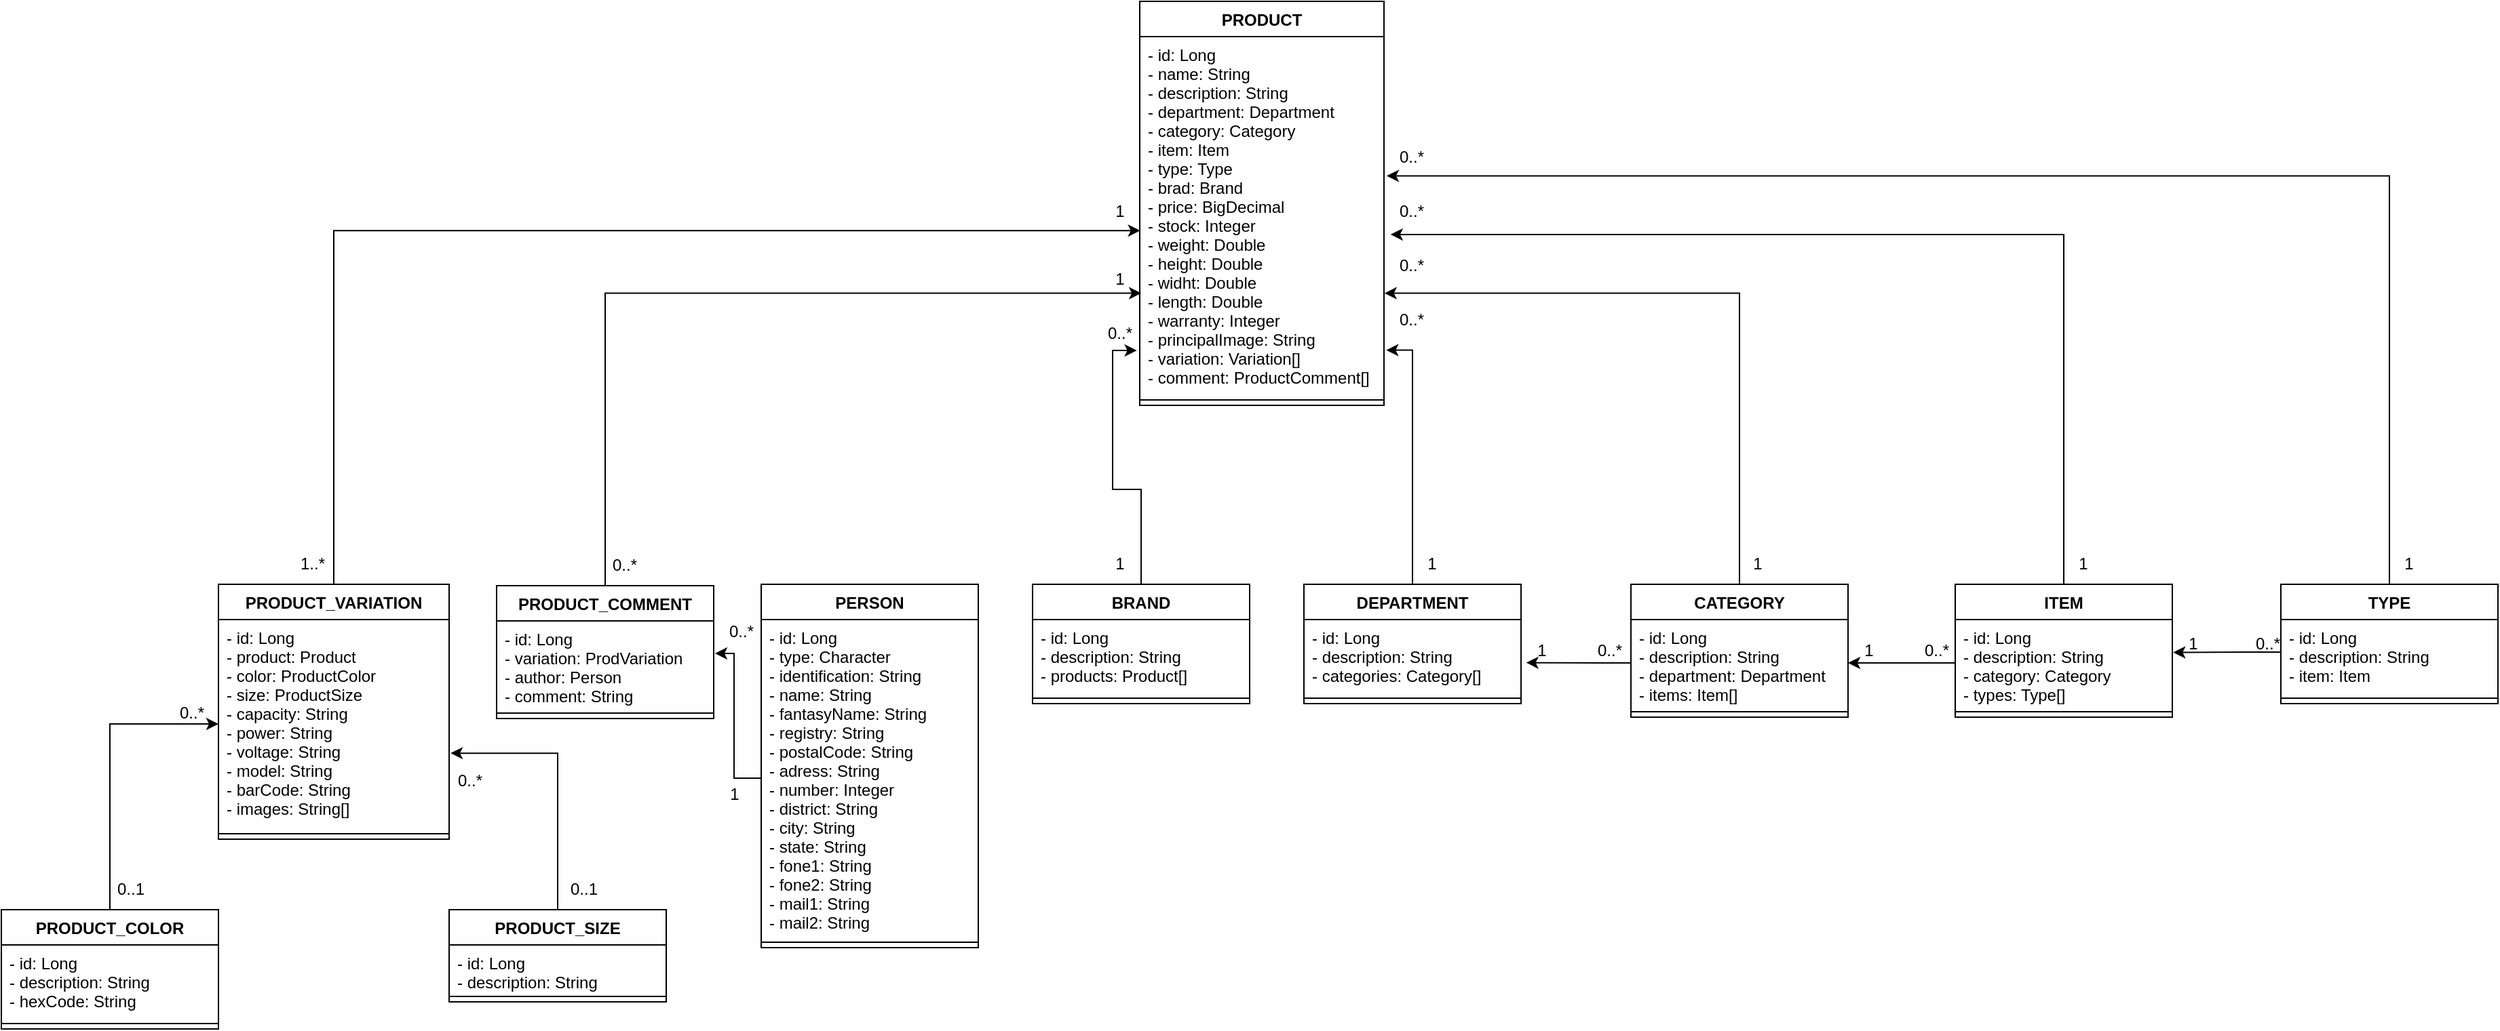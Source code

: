 <mxfile version="20.8.20" type="github">
  <diagram id="C5RBs43oDa-KdzZeNtuy" name="Page-1">
    <mxGraphModel dx="1760" dy="952" grid="1" gridSize="10" guides="1" tooltips="1" connect="1" arrows="1" fold="1" page="1" pageScale="1" pageWidth="827" pageHeight="1169" math="0" shadow="0">
      <root>
        <mxCell id="WIyWlLk6GJQsqaUBKTNV-0" />
        <mxCell id="WIyWlLk6GJQsqaUBKTNV-1" parent="WIyWlLk6GJQsqaUBKTNV-0" />
        <mxCell id="UHiKsa5GbivfbWqM_ncp-61" style="edgeStyle=orthogonalEdgeStyle;rounded=0;orthogonalLoop=1;jettySize=auto;html=1;entryX=0.006;entryY=0.717;entryDx=0;entryDy=0;entryPerimeter=0;" edge="1" parent="WIyWlLk6GJQsqaUBKTNV-1" source="Ii8GX6Vr4R39RekFGL5Y-0" target="UHiKsa5GbivfbWqM_ncp-39">
          <mxGeometry relative="1" as="geometry" />
        </mxCell>
        <mxCell id="Ii8GX6Vr4R39RekFGL5Y-0" value="PRODUCT_COMMENT" style="swimlane;fontStyle=1;align=center;verticalAlign=top;childLayout=stackLayout;horizontal=1;startSize=26;horizontalStack=0;resizeParent=1;resizeParentMax=0;resizeLast=0;collapsible=1;marginBottom=0;" parent="WIyWlLk6GJQsqaUBKTNV-1" vertex="1">
          <mxGeometry x="686" y="471" width="160" height="98" as="geometry" />
        </mxCell>
        <mxCell id="Ii8GX6Vr4R39RekFGL5Y-1" value="- id: Long&#xa;- variation: ProdVariation&#xa;- author: Person&#xa;- comment: String" style="text;strokeColor=none;fillColor=none;align=left;verticalAlign=top;spacingLeft=4;spacingRight=4;overflow=hidden;rotatable=0;points=[[0,0.5],[1,0.5]];portConstraint=eastwest;" parent="Ii8GX6Vr4R39RekFGL5Y-0" vertex="1">
          <mxGeometry y="26" width="160" height="64" as="geometry" />
        </mxCell>
        <mxCell id="Ii8GX6Vr4R39RekFGL5Y-2" value="" style="line;strokeWidth=1;fillColor=none;align=left;verticalAlign=middle;spacingTop=-1;spacingLeft=3;spacingRight=3;rotatable=0;labelPosition=right;points=[];portConstraint=eastwest;strokeColor=inherit;" parent="Ii8GX6Vr4R39RekFGL5Y-0" vertex="1">
          <mxGeometry y="90" width="160" height="8" as="geometry" />
        </mxCell>
        <mxCell id="UHiKsa5GbivfbWqM_ncp-63" style="edgeStyle=orthogonalEdgeStyle;rounded=0;orthogonalLoop=1;jettySize=auto;html=1;entryX=1.006;entryY=0.64;entryDx=0;entryDy=0;entryPerimeter=0;" edge="1" parent="WIyWlLk6GJQsqaUBKTNV-1" source="Ii8GX6Vr4R39RekFGL5Y-4" target="Ii8GX6Vr4R39RekFGL5Y-11">
          <mxGeometry relative="1" as="geometry" />
        </mxCell>
        <mxCell id="Ii8GX6Vr4R39RekFGL5Y-4" value="PRODUCT_SIZE" style="swimlane;fontStyle=1;align=center;verticalAlign=top;childLayout=stackLayout;horizontal=1;startSize=26;horizontalStack=0;resizeParent=1;resizeParentMax=0;resizeLast=0;collapsible=1;marginBottom=0;" parent="WIyWlLk6GJQsqaUBKTNV-1" vertex="1">
          <mxGeometry x="651" y="710" width="160" height="68" as="geometry" />
        </mxCell>
        <mxCell id="Ii8GX6Vr4R39RekFGL5Y-5" value="- id: Long&#xa;- description: String" style="text;strokeColor=none;fillColor=none;align=left;verticalAlign=top;spacingLeft=4;spacingRight=4;overflow=hidden;rotatable=0;points=[[0,0.5],[1,0.5]];portConstraint=eastwest;" parent="Ii8GX6Vr4R39RekFGL5Y-4" vertex="1">
          <mxGeometry y="26" width="160" height="34" as="geometry" />
        </mxCell>
        <mxCell id="Ii8GX6Vr4R39RekFGL5Y-6" value="" style="line;strokeWidth=1;fillColor=none;align=left;verticalAlign=middle;spacingTop=-1;spacingLeft=3;spacingRight=3;rotatable=0;labelPosition=right;points=[];portConstraint=eastwest;strokeColor=inherit;" parent="Ii8GX6Vr4R39RekFGL5Y-4" vertex="1">
          <mxGeometry y="60" width="160" height="8" as="geometry" />
        </mxCell>
        <mxCell id="Ii8GX6Vr4R39RekFGL5Y-17" style="edgeStyle=orthogonalEdgeStyle;rounded=0;orthogonalLoop=1;jettySize=auto;html=1;entryX=0;entryY=0.5;entryDx=0;entryDy=0;" parent="WIyWlLk6GJQsqaUBKTNV-1" source="Ii8GX6Vr4R39RekFGL5Y-7" target="Ii8GX6Vr4R39RekFGL5Y-11" edge="1">
          <mxGeometry relative="1" as="geometry" />
        </mxCell>
        <mxCell id="Ii8GX6Vr4R39RekFGL5Y-7" value="PRODUCT_COLOR" style="swimlane;fontStyle=1;align=center;verticalAlign=top;childLayout=stackLayout;horizontal=1;startSize=26;horizontalStack=0;resizeParent=1;resizeParentMax=0;resizeLast=0;collapsible=1;marginBottom=0;" parent="WIyWlLk6GJQsqaUBKTNV-1" vertex="1">
          <mxGeometry x="321" y="710" width="160" height="88" as="geometry" />
        </mxCell>
        <mxCell id="Ii8GX6Vr4R39RekFGL5Y-8" value="- id: Long&#xa;- description: String&#xa;- hexCode: String" style="text;strokeColor=none;fillColor=none;align=left;verticalAlign=top;spacingLeft=4;spacingRight=4;overflow=hidden;rotatable=0;points=[[0,0.5],[1,0.5]];portConstraint=eastwest;" parent="Ii8GX6Vr4R39RekFGL5Y-7" vertex="1">
          <mxGeometry y="26" width="160" height="54" as="geometry" />
        </mxCell>
        <mxCell id="Ii8GX6Vr4R39RekFGL5Y-9" value="" style="line;strokeWidth=1;fillColor=none;align=left;verticalAlign=middle;spacingTop=-1;spacingLeft=3;spacingRight=3;rotatable=0;labelPosition=right;points=[];portConstraint=eastwest;strokeColor=inherit;" parent="Ii8GX6Vr4R39RekFGL5Y-7" vertex="1">
          <mxGeometry y="80" width="160" height="8" as="geometry" />
        </mxCell>
        <mxCell id="UHiKsa5GbivfbWqM_ncp-42" style="edgeStyle=orthogonalEdgeStyle;rounded=0;orthogonalLoop=1;jettySize=auto;html=1;entryX=0.002;entryY=0.542;entryDx=0;entryDy=0;entryPerimeter=0;" edge="1" parent="WIyWlLk6GJQsqaUBKTNV-1" source="Ii8GX6Vr4R39RekFGL5Y-10" target="UHiKsa5GbivfbWqM_ncp-39">
          <mxGeometry relative="1" as="geometry" />
        </mxCell>
        <mxCell id="Ii8GX6Vr4R39RekFGL5Y-10" value="PRODUCT_VARIATION" style="swimlane;fontStyle=1;align=center;verticalAlign=top;childLayout=stackLayout;horizontal=1;startSize=26;horizontalStack=0;resizeParent=1;resizeParentMax=0;resizeLast=0;collapsible=1;marginBottom=0;" parent="WIyWlLk6GJQsqaUBKTNV-1" vertex="1">
          <mxGeometry x="481" y="470" width="170" height="188" as="geometry" />
        </mxCell>
        <mxCell id="Ii8GX6Vr4R39RekFGL5Y-11" value="- id: Long&#xa;- product: Product&#xa;- color: ProductColor&#xa;- size: ProductSize&#xa;- capacity: String&#xa;- power: String&#xa;- voltage: String&#xa;- model: String&#xa;- barCode: String&#xa;- images: String[]" style="text;strokeColor=none;fillColor=none;align=left;verticalAlign=top;spacingLeft=4;spacingRight=4;overflow=hidden;rotatable=0;points=[[0,0.5],[1,0.5]];portConstraint=eastwest;" parent="Ii8GX6Vr4R39RekFGL5Y-10" vertex="1">
          <mxGeometry y="26" width="170" height="154" as="geometry" />
        </mxCell>
        <mxCell id="Ii8GX6Vr4R39RekFGL5Y-12" value="" style="line;strokeWidth=1;fillColor=none;align=left;verticalAlign=middle;spacingTop=-1;spacingLeft=3;spacingRight=3;rotatable=0;labelPosition=right;points=[];portConstraint=eastwest;strokeColor=inherit;" parent="Ii8GX6Vr4R39RekFGL5Y-10" vertex="1">
          <mxGeometry y="180" width="170" height="8" as="geometry" />
        </mxCell>
        <mxCell id="Ii8GX6Vr4R39RekFGL5Y-20" value="0..*" style="text;html=1;align=center;verticalAlign=middle;resizable=0;points=[];autosize=1;strokeColor=none;fillColor=none;" parent="WIyWlLk6GJQsqaUBKTNV-1" vertex="1">
          <mxGeometry x="441" y="550" width="40" height="30" as="geometry" />
        </mxCell>
        <mxCell id="Ii8GX6Vr4R39RekFGL5Y-21" value="0..1" style="text;html=1;align=center;verticalAlign=middle;resizable=0;points=[];autosize=1;strokeColor=none;fillColor=none;" parent="WIyWlLk6GJQsqaUBKTNV-1" vertex="1">
          <mxGeometry x="396" y="680" width="40" height="30" as="geometry" />
        </mxCell>
        <mxCell id="Ii8GX6Vr4R39RekFGL5Y-23" value="0..*" style="text;html=1;align=center;verticalAlign=middle;resizable=0;points=[];autosize=1;strokeColor=none;fillColor=none;" parent="WIyWlLk6GJQsqaUBKTNV-1" vertex="1">
          <mxGeometry x="646" y="600" width="40" height="30" as="geometry" />
        </mxCell>
        <mxCell id="Ii8GX6Vr4R39RekFGL5Y-24" value="0..1" style="text;html=1;align=center;verticalAlign=middle;resizable=0;points=[];autosize=1;strokeColor=none;fillColor=none;" parent="WIyWlLk6GJQsqaUBKTNV-1" vertex="1">
          <mxGeometry x="730" y="680" width="40" height="30" as="geometry" />
        </mxCell>
        <mxCell id="Ii8GX6Vr4R39RekFGL5Y-27" value="0..*" style="text;html=1;align=center;verticalAlign=middle;resizable=0;points=[];autosize=1;strokeColor=none;fillColor=none;" parent="WIyWlLk6GJQsqaUBKTNV-1" vertex="1">
          <mxGeometry x="760" y="441" width="40" height="30" as="geometry" />
        </mxCell>
        <mxCell id="UHiKsa5GbivfbWqM_ncp-0" value="PERSON" style="swimlane;fontStyle=1;align=center;verticalAlign=top;childLayout=stackLayout;horizontal=1;startSize=26;horizontalStack=0;resizeParent=1;resizeParentMax=0;resizeLast=0;collapsible=1;marginBottom=0;" vertex="1" parent="WIyWlLk6GJQsqaUBKTNV-1">
          <mxGeometry x="881" y="470" width="160" height="268" as="geometry" />
        </mxCell>
        <mxCell id="UHiKsa5GbivfbWqM_ncp-1" value="- id: Long&#xa;- type: Character&#xa;- identification: String&#xa;- name: String&#xa;- fantasyName: String&#xa;- registry: String&#xa;- postalCode: String&#xa;- adress: String&#xa;- number: Integer&#xa;- district: String&#xa;- city: String&#xa;- state: String&#xa;- fone1: String&#xa;- fone2: String&#xa;- mail1: String&#xa;- mail2: String" style="text;strokeColor=none;fillColor=none;align=left;verticalAlign=top;spacingLeft=4;spacingRight=4;overflow=hidden;rotatable=0;points=[[0,0.5],[1,0.5]];portConstraint=eastwest;" vertex="1" parent="UHiKsa5GbivfbWqM_ncp-0">
          <mxGeometry y="26" width="160" height="234" as="geometry" />
        </mxCell>
        <mxCell id="UHiKsa5GbivfbWqM_ncp-2" value="" style="line;strokeWidth=1;fillColor=none;align=left;verticalAlign=middle;spacingTop=-1;spacingLeft=3;spacingRight=3;rotatable=0;labelPosition=right;points=[];portConstraint=eastwest;strokeColor=inherit;" vertex="1" parent="UHiKsa5GbivfbWqM_ncp-0">
          <mxGeometry y="260" width="160" height="8" as="geometry" />
        </mxCell>
        <mxCell id="UHiKsa5GbivfbWqM_ncp-4" style="edgeStyle=orthogonalEdgeStyle;rounded=0;orthogonalLoop=1;jettySize=auto;html=1;entryX=1.006;entryY=0.375;entryDx=0;entryDy=0;entryPerimeter=0;" edge="1" parent="WIyWlLk6GJQsqaUBKTNV-1" source="UHiKsa5GbivfbWqM_ncp-1" target="Ii8GX6Vr4R39RekFGL5Y-1">
          <mxGeometry relative="1" as="geometry" />
        </mxCell>
        <mxCell id="UHiKsa5GbivfbWqM_ncp-5" value="1" style="text;html=1;align=center;verticalAlign=middle;resizable=0;points=[];autosize=1;strokeColor=none;fillColor=none;" vertex="1" parent="WIyWlLk6GJQsqaUBKTNV-1">
          <mxGeometry x="1130" y="230" width="30" height="30" as="geometry" />
        </mxCell>
        <mxCell id="UHiKsa5GbivfbWqM_ncp-6" value="0..*" style="text;html=1;align=center;verticalAlign=middle;resizable=0;points=[];autosize=1;strokeColor=none;fillColor=none;" vertex="1" parent="WIyWlLk6GJQsqaUBKTNV-1">
          <mxGeometry x="846" y="490" width="40" height="30" as="geometry" />
        </mxCell>
        <mxCell id="UHiKsa5GbivfbWqM_ncp-60" style="edgeStyle=orthogonalEdgeStyle;rounded=0;orthogonalLoop=1;jettySize=auto;html=1;entryX=-0.012;entryY=0.877;entryDx=0;entryDy=0;entryPerimeter=0;" edge="1" parent="WIyWlLk6GJQsqaUBKTNV-1" source="UHiKsa5GbivfbWqM_ncp-7" target="UHiKsa5GbivfbWqM_ncp-39">
          <mxGeometry relative="1" as="geometry" />
        </mxCell>
        <mxCell id="UHiKsa5GbivfbWqM_ncp-7" value="BRAND" style="swimlane;fontStyle=1;align=center;verticalAlign=top;childLayout=stackLayout;horizontal=1;startSize=26;horizontalStack=0;resizeParent=1;resizeParentMax=0;resizeLast=0;collapsible=1;marginBottom=0;" vertex="1" parent="WIyWlLk6GJQsqaUBKTNV-1">
          <mxGeometry x="1081" y="470" width="160" height="88" as="geometry" />
        </mxCell>
        <mxCell id="UHiKsa5GbivfbWqM_ncp-8" value="- id: Long&#xa;- description: String&#xa;- products: Product[]" style="text;strokeColor=none;fillColor=none;align=left;verticalAlign=top;spacingLeft=4;spacingRight=4;overflow=hidden;rotatable=0;points=[[0,0.5],[1,0.5]];portConstraint=eastwest;" vertex="1" parent="UHiKsa5GbivfbWqM_ncp-7">
          <mxGeometry y="26" width="160" height="54" as="geometry" />
        </mxCell>
        <mxCell id="UHiKsa5GbivfbWqM_ncp-9" value="" style="line;strokeWidth=1;fillColor=none;align=left;verticalAlign=middle;spacingTop=-1;spacingLeft=3;spacingRight=3;rotatable=0;labelPosition=right;points=[];portConstraint=eastwest;strokeColor=inherit;" vertex="1" parent="UHiKsa5GbivfbWqM_ncp-7">
          <mxGeometry y="80" width="160" height="8" as="geometry" />
        </mxCell>
        <mxCell id="UHiKsa5GbivfbWqM_ncp-48" style="edgeStyle=orthogonalEdgeStyle;rounded=0;orthogonalLoop=1;jettySize=auto;html=1;entryX=1.009;entryY=0.876;entryDx=0;entryDy=0;entryPerimeter=0;" edge="1" parent="WIyWlLk6GJQsqaUBKTNV-1" source="UHiKsa5GbivfbWqM_ncp-11" target="UHiKsa5GbivfbWqM_ncp-39">
          <mxGeometry relative="1" as="geometry" />
        </mxCell>
        <mxCell id="UHiKsa5GbivfbWqM_ncp-11" value="DEPARTMENT" style="swimlane;fontStyle=1;align=center;verticalAlign=top;childLayout=stackLayout;horizontal=1;startSize=26;horizontalStack=0;resizeParent=1;resizeParentMax=0;resizeLast=0;collapsible=1;marginBottom=0;" vertex="1" parent="WIyWlLk6GJQsqaUBKTNV-1">
          <mxGeometry x="1281" y="470" width="160" height="88" as="geometry" />
        </mxCell>
        <mxCell id="UHiKsa5GbivfbWqM_ncp-12" value="- id: Long&#xa;- description: String&#xa;- categories: Category[]" style="text;strokeColor=none;fillColor=none;align=left;verticalAlign=top;spacingLeft=4;spacingRight=4;overflow=hidden;rotatable=0;points=[[0,0.5],[1,0.5]];portConstraint=eastwest;" vertex="1" parent="UHiKsa5GbivfbWqM_ncp-11">
          <mxGeometry y="26" width="160" height="54" as="geometry" />
        </mxCell>
        <mxCell id="UHiKsa5GbivfbWqM_ncp-13" value="" style="line;strokeWidth=1;fillColor=none;align=left;verticalAlign=middle;spacingTop=-1;spacingLeft=3;spacingRight=3;rotatable=0;labelPosition=right;points=[];portConstraint=eastwest;strokeColor=inherit;" vertex="1" parent="UHiKsa5GbivfbWqM_ncp-11">
          <mxGeometry y="80" width="160" height="8" as="geometry" />
        </mxCell>
        <mxCell id="UHiKsa5GbivfbWqM_ncp-51" style="edgeStyle=orthogonalEdgeStyle;rounded=0;orthogonalLoop=1;jettySize=auto;html=1;entryX=1.002;entryY=0.717;entryDx=0;entryDy=0;entryPerimeter=0;" edge="1" parent="WIyWlLk6GJQsqaUBKTNV-1" source="UHiKsa5GbivfbWqM_ncp-14" target="UHiKsa5GbivfbWqM_ncp-39">
          <mxGeometry relative="1" as="geometry" />
        </mxCell>
        <mxCell id="UHiKsa5GbivfbWqM_ncp-14" value="CATEGORY" style="swimlane;fontStyle=1;align=center;verticalAlign=top;childLayout=stackLayout;horizontal=1;startSize=26;horizontalStack=0;resizeParent=1;resizeParentMax=0;resizeLast=0;collapsible=1;marginBottom=0;" vertex="1" parent="WIyWlLk6GJQsqaUBKTNV-1">
          <mxGeometry x="1522" y="470" width="160" height="98" as="geometry" />
        </mxCell>
        <mxCell id="UHiKsa5GbivfbWqM_ncp-15" value="- id: Long&#xa;- description: String&#xa;- department: Department&#xa;- items: Item[]" style="text;strokeColor=none;fillColor=none;align=left;verticalAlign=top;spacingLeft=4;spacingRight=4;overflow=hidden;rotatable=0;points=[[0,0.5],[1,0.5]];portConstraint=eastwest;" vertex="1" parent="UHiKsa5GbivfbWqM_ncp-14">
          <mxGeometry y="26" width="160" height="64" as="geometry" />
        </mxCell>
        <mxCell id="UHiKsa5GbivfbWqM_ncp-16" value="" style="line;strokeWidth=1;fillColor=none;align=left;verticalAlign=middle;spacingTop=-1;spacingLeft=3;spacingRight=3;rotatable=0;labelPosition=right;points=[];portConstraint=eastwest;strokeColor=inherit;" vertex="1" parent="UHiKsa5GbivfbWqM_ncp-14">
          <mxGeometry y="90" width="160" height="8" as="geometry" />
        </mxCell>
        <mxCell id="UHiKsa5GbivfbWqM_ncp-54" style="edgeStyle=orthogonalEdgeStyle;rounded=0;orthogonalLoop=1;jettySize=auto;html=1;entryX=1.027;entryY=0.553;entryDx=0;entryDy=0;entryPerimeter=0;" edge="1" parent="WIyWlLk6GJQsqaUBKTNV-1" source="UHiKsa5GbivfbWqM_ncp-17" target="UHiKsa5GbivfbWqM_ncp-39">
          <mxGeometry relative="1" as="geometry" />
        </mxCell>
        <mxCell id="UHiKsa5GbivfbWqM_ncp-17" value="ITEM" style="swimlane;fontStyle=1;align=center;verticalAlign=top;childLayout=stackLayout;horizontal=1;startSize=26;horizontalStack=0;resizeParent=1;resizeParentMax=0;resizeLast=0;collapsible=1;marginBottom=0;" vertex="1" parent="WIyWlLk6GJQsqaUBKTNV-1">
          <mxGeometry x="1761" y="470" width="160" height="98" as="geometry" />
        </mxCell>
        <mxCell id="UHiKsa5GbivfbWqM_ncp-18" value="- id: Long&#xa;- description: String&#xa;- category: Category&#xa;- types: Type[]" style="text;strokeColor=none;fillColor=none;align=left;verticalAlign=top;spacingLeft=4;spacingRight=4;overflow=hidden;rotatable=0;points=[[0,0.5],[1,0.5]];portConstraint=eastwest;" vertex="1" parent="UHiKsa5GbivfbWqM_ncp-17">
          <mxGeometry y="26" width="160" height="64" as="geometry" />
        </mxCell>
        <mxCell id="UHiKsa5GbivfbWqM_ncp-19" value="" style="line;strokeWidth=1;fillColor=none;align=left;verticalAlign=middle;spacingTop=-1;spacingLeft=3;spacingRight=3;rotatable=0;labelPosition=right;points=[];portConstraint=eastwest;strokeColor=inherit;" vertex="1" parent="UHiKsa5GbivfbWqM_ncp-17">
          <mxGeometry y="90" width="160" height="8" as="geometry" />
        </mxCell>
        <mxCell id="UHiKsa5GbivfbWqM_ncp-57" style="edgeStyle=orthogonalEdgeStyle;rounded=0;orthogonalLoop=1;jettySize=auto;html=1;entryX=1.011;entryY=0.389;entryDx=0;entryDy=0;entryPerimeter=0;" edge="1" parent="WIyWlLk6GJQsqaUBKTNV-1" source="UHiKsa5GbivfbWqM_ncp-20" target="UHiKsa5GbivfbWqM_ncp-39">
          <mxGeometry relative="1" as="geometry" />
        </mxCell>
        <mxCell id="UHiKsa5GbivfbWqM_ncp-20" value="TYPE" style="swimlane;fontStyle=1;align=center;verticalAlign=top;childLayout=stackLayout;horizontal=1;startSize=26;horizontalStack=0;resizeParent=1;resizeParentMax=0;resizeLast=0;collapsible=1;marginBottom=0;" vertex="1" parent="WIyWlLk6GJQsqaUBKTNV-1">
          <mxGeometry x="2001" y="470" width="160" height="88" as="geometry" />
        </mxCell>
        <mxCell id="UHiKsa5GbivfbWqM_ncp-21" value="- id: Long&#xa;- description: String&#xa;- item: Item" style="text;strokeColor=none;fillColor=none;align=left;verticalAlign=top;spacingLeft=4;spacingRight=4;overflow=hidden;rotatable=0;points=[[0,0.5],[1,0.5]];portConstraint=eastwest;" vertex="1" parent="UHiKsa5GbivfbWqM_ncp-20">
          <mxGeometry y="26" width="160" height="54" as="geometry" />
        </mxCell>
        <mxCell id="UHiKsa5GbivfbWqM_ncp-22" value="" style="line;strokeWidth=1;fillColor=none;align=left;verticalAlign=middle;spacingTop=-1;spacingLeft=3;spacingRight=3;rotatable=0;labelPosition=right;points=[];portConstraint=eastwest;strokeColor=inherit;" vertex="1" parent="UHiKsa5GbivfbWqM_ncp-20">
          <mxGeometry y="80" width="160" height="8" as="geometry" />
        </mxCell>
        <mxCell id="UHiKsa5GbivfbWqM_ncp-23" style="edgeStyle=orthogonalEdgeStyle;rounded=0;orthogonalLoop=1;jettySize=auto;html=1;entryX=1.004;entryY=0.379;entryDx=0;entryDy=0;entryPerimeter=0;" edge="1" parent="WIyWlLk6GJQsqaUBKTNV-1" source="UHiKsa5GbivfbWqM_ncp-21" target="UHiKsa5GbivfbWqM_ncp-18">
          <mxGeometry relative="1" as="geometry">
            <Array as="points">
              <mxPoint x="1981" y="520" />
              <mxPoint x="1981" y="520" />
            </Array>
          </mxGeometry>
        </mxCell>
        <mxCell id="UHiKsa5GbivfbWqM_ncp-24" value="0..*" style="text;html=1;align=center;verticalAlign=middle;resizable=0;points=[];autosize=1;strokeColor=none;fillColor=none;" vertex="1" parent="WIyWlLk6GJQsqaUBKTNV-1">
          <mxGeometry x="1971" y="499" width="40" height="30" as="geometry" />
        </mxCell>
        <mxCell id="UHiKsa5GbivfbWqM_ncp-25" value="1" style="text;html=1;align=center;verticalAlign=middle;resizable=0;points=[];autosize=1;strokeColor=none;fillColor=none;" vertex="1" parent="WIyWlLk6GJQsqaUBKTNV-1">
          <mxGeometry x="1921" y="499" width="30" height="30" as="geometry" />
        </mxCell>
        <mxCell id="UHiKsa5GbivfbWqM_ncp-29" style="edgeStyle=orthogonalEdgeStyle;rounded=0;orthogonalLoop=1;jettySize=auto;html=1;entryX=1;entryY=0.5;entryDx=0;entryDy=0;" edge="1" parent="WIyWlLk6GJQsqaUBKTNV-1" source="UHiKsa5GbivfbWqM_ncp-18" target="UHiKsa5GbivfbWqM_ncp-15">
          <mxGeometry relative="1" as="geometry">
            <Array as="points">
              <mxPoint x="1741" y="528" />
              <mxPoint x="1741" y="528" />
            </Array>
          </mxGeometry>
        </mxCell>
        <mxCell id="UHiKsa5GbivfbWqM_ncp-32" value="0..*" style="text;html=1;align=center;verticalAlign=middle;resizable=0;points=[];autosize=1;strokeColor=none;fillColor=none;" vertex="1" parent="WIyWlLk6GJQsqaUBKTNV-1">
          <mxGeometry x="1727" y="504" width="40" height="30" as="geometry" />
        </mxCell>
        <mxCell id="UHiKsa5GbivfbWqM_ncp-33" value="1" style="text;html=1;align=center;verticalAlign=middle;resizable=0;points=[];autosize=1;strokeColor=none;fillColor=none;" vertex="1" parent="WIyWlLk6GJQsqaUBKTNV-1">
          <mxGeometry x="1682" y="504" width="30" height="30" as="geometry" />
        </mxCell>
        <mxCell id="UHiKsa5GbivfbWqM_ncp-34" style="edgeStyle=orthogonalEdgeStyle;rounded=0;orthogonalLoop=1;jettySize=auto;html=1;entryX=1.024;entryY=0.589;entryDx=0;entryDy=0;entryPerimeter=0;" edge="1" parent="WIyWlLk6GJQsqaUBKTNV-1" source="UHiKsa5GbivfbWqM_ncp-15" target="UHiKsa5GbivfbWqM_ncp-12">
          <mxGeometry relative="1" as="geometry">
            <Array as="points">
              <mxPoint x="1501" y="528" />
              <mxPoint x="1501" y="528" />
            </Array>
          </mxGeometry>
        </mxCell>
        <mxCell id="UHiKsa5GbivfbWqM_ncp-35" value="0..*" style="text;html=1;align=center;verticalAlign=middle;resizable=0;points=[];autosize=1;strokeColor=none;fillColor=none;" vertex="1" parent="WIyWlLk6GJQsqaUBKTNV-1">
          <mxGeometry x="1486" y="504" width="40" height="30" as="geometry" />
        </mxCell>
        <mxCell id="UHiKsa5GbivfbWqM_ncp-36" value="1" style="text;html=1;align=center;verticalAlign=middle;resizable=0;points=[];autosize=1;strokeColor=none;fillColor=none;" vertex="1" parent="WIyWlLk6GJQsqaUBKTNV-1">
          <mxGeometry x="1441" y="504" width="30" height="30" as="geometry" />
        </mxCell>
        <mxCell id="UHiKsa5GbivfbWqM_ncp-38" value="PRODUCT" style="swimlane;fontStyle=1;align=center;verticalAlign=top;childLayout=stackLayout;horizontal=1;startSize=26;horizontalStack=0;resizeParent=1;resizeParentMax=0;resizeLast=0;collapsible=1;marginBottom=0;" vertex="1" parent="WIyWlLk6GJQsqaUBKTNV-1">
          <mxGeometry x="1160" y="40" width="180" height="298" as="geometry" />
        </mxCell>
        <mxCell id="UHiKsa5GbivfbWqM_ncp-39" value="- id: Long&#xa;- name: String&#xa;- description: String&#xa;- department: Department&#xa;- category: Category&#xa;- item: Item&#xa;- type: Type&#xa;- brad: Brand&#xa;- price: BigDecimal&#xa;- stock: Integer&#xa;- weight: Double&#xa;- height: Double&#xa;- widht: Double&#xa;- length: Double&#xa;- warranty: Integer&#xa;- principalImage: String&#xa;- variation: Variation[]&#xa;- comment: ProductComment[]" style="text;strokeColor=none;fillColor=none;align=left;verticalAlign=top;spacingLeft=4;spacingRight=4;overflow=hidden;rotatable=0;points=[[0,0.5],[1,0.5]];portConstraint=eastwest;" vertex="1" parent="UHiKsa5GbivfbWqM_ncp-38">
          <mxGeometry y="26" width="180" height="264" as="geometry" />
        </mxCell>
        <mxCell id="UHiKsa5GbivfbWqM_ncp-40" value="" style="line;strokeWidth=1;fillColor=none;align=left;verticalAlign=middle;spacingTop=-1;spacingLeft=3;spacingRight=3;rotatable=0;labelPosition=right;points=[];portConstraint=eastwest;strokeColor=inherit;" vertex="1" parent="UHiKsa5GbivfbWqM_ncp-38">
          <mxGeometry y="290" width="180" height="8" as="geometry" />
        </mxCell>
        <mxCell id="UHiKsa5GbivfbWqM_ncp-43" value="1..*" style="text;html=1;align=center;verticalAlign=middle;resizable=0;points=[];autosize=1;strokeColor=none;fillColor=none;" vertex="1" parent="WIyWlLk6GJQsqaUBKTNV-1">
          <mxGeometry x="530" y="440" width="40" height="30" as="geometry" />
        </mxCell>
        <mxCell id="UHiKsa5GbivfbWqM_ncp-44" value="1" style="text;html=1;align=center;verticalAlign=middle;resizable=0;points=[];autosize=1;strokeColor=none;fillColor=none;" vertex="1" parent="WIyWlLk6GJQsqaUBKTNV-1">
          <mxGeometry x="1130" y="180" width="30" height="30" as="geometry" />
        </mxCell>
        <mxCell id="UHiKsa5GbivfbWqM_ncp-46" value="0..*" style="text;html=1;align=center;verticalAlign=middle;resizable=0;points=[];autosize=1;strokeColor=none;fillColor=none;" vertex="1" parent="WIyWlLk6GJQsqaUBKTNV-1">
          <mxGeometry x="1125" y="270" width="40" height="30" as="geometry" />
        </mxCell>
        <mxCell id="UHiKsa5GbivfbWqM_ncp-47" value="1" style="text;html=1;align=center;verticalAlign=middle;resizable=0;points=[];autosize=1;strokeColor=none;fillColor=none;" vertex="1" parent="WIyWlLk6GJQsqaUBKTNV-1">
          <mxGeometry x="1130" y="440" width="30" height="30" as="geometry" />
        </mxCell>
        <mxCell id="UHiKsa5GbivfbWqM_ncp-49" value="0..*" style="text;html=1;align=center;verticalAlign=middle;resizable=0;points=[];autosize=1;strokeColor=none;fillColor=none;" vertex="1" parent="WIyWlLk6GJQsqaUBKTNV-1">
          <mxGeometry x="1340" y="260" width="40" height="30" as="geometry" />
        </mxCell>
        <mxCell id="UHiKsa5GbivfbWqM_ncp-50" value="1" style="text;html=1;align=center;verticalAlign=middle;resizable=0;points=[];autosize=1;strokeColor=none;fillColor=none;" vertex="1" parent="WIyWlLk6GJQsqaUBKTNV-1">
          <mxGeometry x="1360" y="440" width="30" height="30" as="geometry" />
        </mxCell>
        <mxCell id="UHiKsa5GbivfbWqM_ncp-52" value="0..*" style="text;html=1;align=center;verticalAlign=middle;resizable=0;points=[];autosize=1;strokeColor=none;fillColor=none;" vertex="1" parent="WIyWlLk6GJQsqaUBKTNV-1">
          <mxGeometry x="1340" y="220" width="40" height="30" as="geometry" />
        </mxCell>
        <mxCell id="UHiKsa5GbivfbWqM_ncp-53" value="1" style="text;html=1;align=center;verticalAlign=middle;resizable=0;points=[];autosize=1;strokeColor=none;fillColor=none;" vertex="1" parent="WIyWlLk6GJQsqaUBKTNV-1">
          <mxGeometry x="1600" y="440" width="30" height="30" as="geometry" />
        </mxCell>
        <mxCell id="UHiKsa5GbivfbWqM_ncp-55" value="0..*" style="text;html=1;align=center;verticalAlign=middle;resizable=0;points=[];autosize=1;strokeColor=none;fillColor=none;" vertex="1" parent="WIyWlLk6GJQsqaUBKTNV-1">
          <mxGeometry x="1340" y="180" width="40" height="30" as="geometry" />
        </mxCell>
        <mxCell id="UHiKsa5GbivfbWqM_ncp-56" value="1" style="text;html=1;align=center;verticalAlign=middle;resizable=0;points=[];autosize=1;strokeColor=none;fillColor=none;" vertex="1" parent="WIyWlLk6GJQsqaUBKTNV-1">
          <mxGeometry x="1840" y="440" width="30" height="30" as="geometry" />
        </mxCell>
        <mxCell id="UHiKsa5GbivfbWqM_ncp-58" value="0..*" style="text;html=1;align=center;verticalAlign=middle;resizable=0;points=[];autosize=1;strokeColor=none;fillColor=none;" vertex="1" parent="WIyWlLk6GJQsqaUBKTNV-1">
          <mxGeometry x="1340" y="140" width="40" height="30" as="geometry" />
        </mxCell>
        <mxCell id="UHiKsa5GbivfbWqM_ncp-59" value="1" style="text;html=1;align=center;verticalAlign=middle;resizable=0;points=[];autosize=1;strokeColor=none;fillColor=none;" vertex="1" parent="WIyWlLk6GJQsqaUBKTNV-1">
          <mxGeometry x="2080" y="440" width="30" height="30" as="geometry" />
        </mxCell>
        <mxCell id="UHiKsa5GbivfbWqM_ncp-62" value="1" style="text;html=1;align=center;verticalAlign=middle;resizable=0;points=[];autosize=1;strokeColor=none;fillColor=none;" vertex="1" parent="WIyWlLk6GJQsqaUBKTNV-1">
          <mxGeometry x="846" y="610" width="30" height="30" as="geometry" />
        </mxCell>
      </root>
    </mxGraphModel>
  </diagram>
</mxfile>
